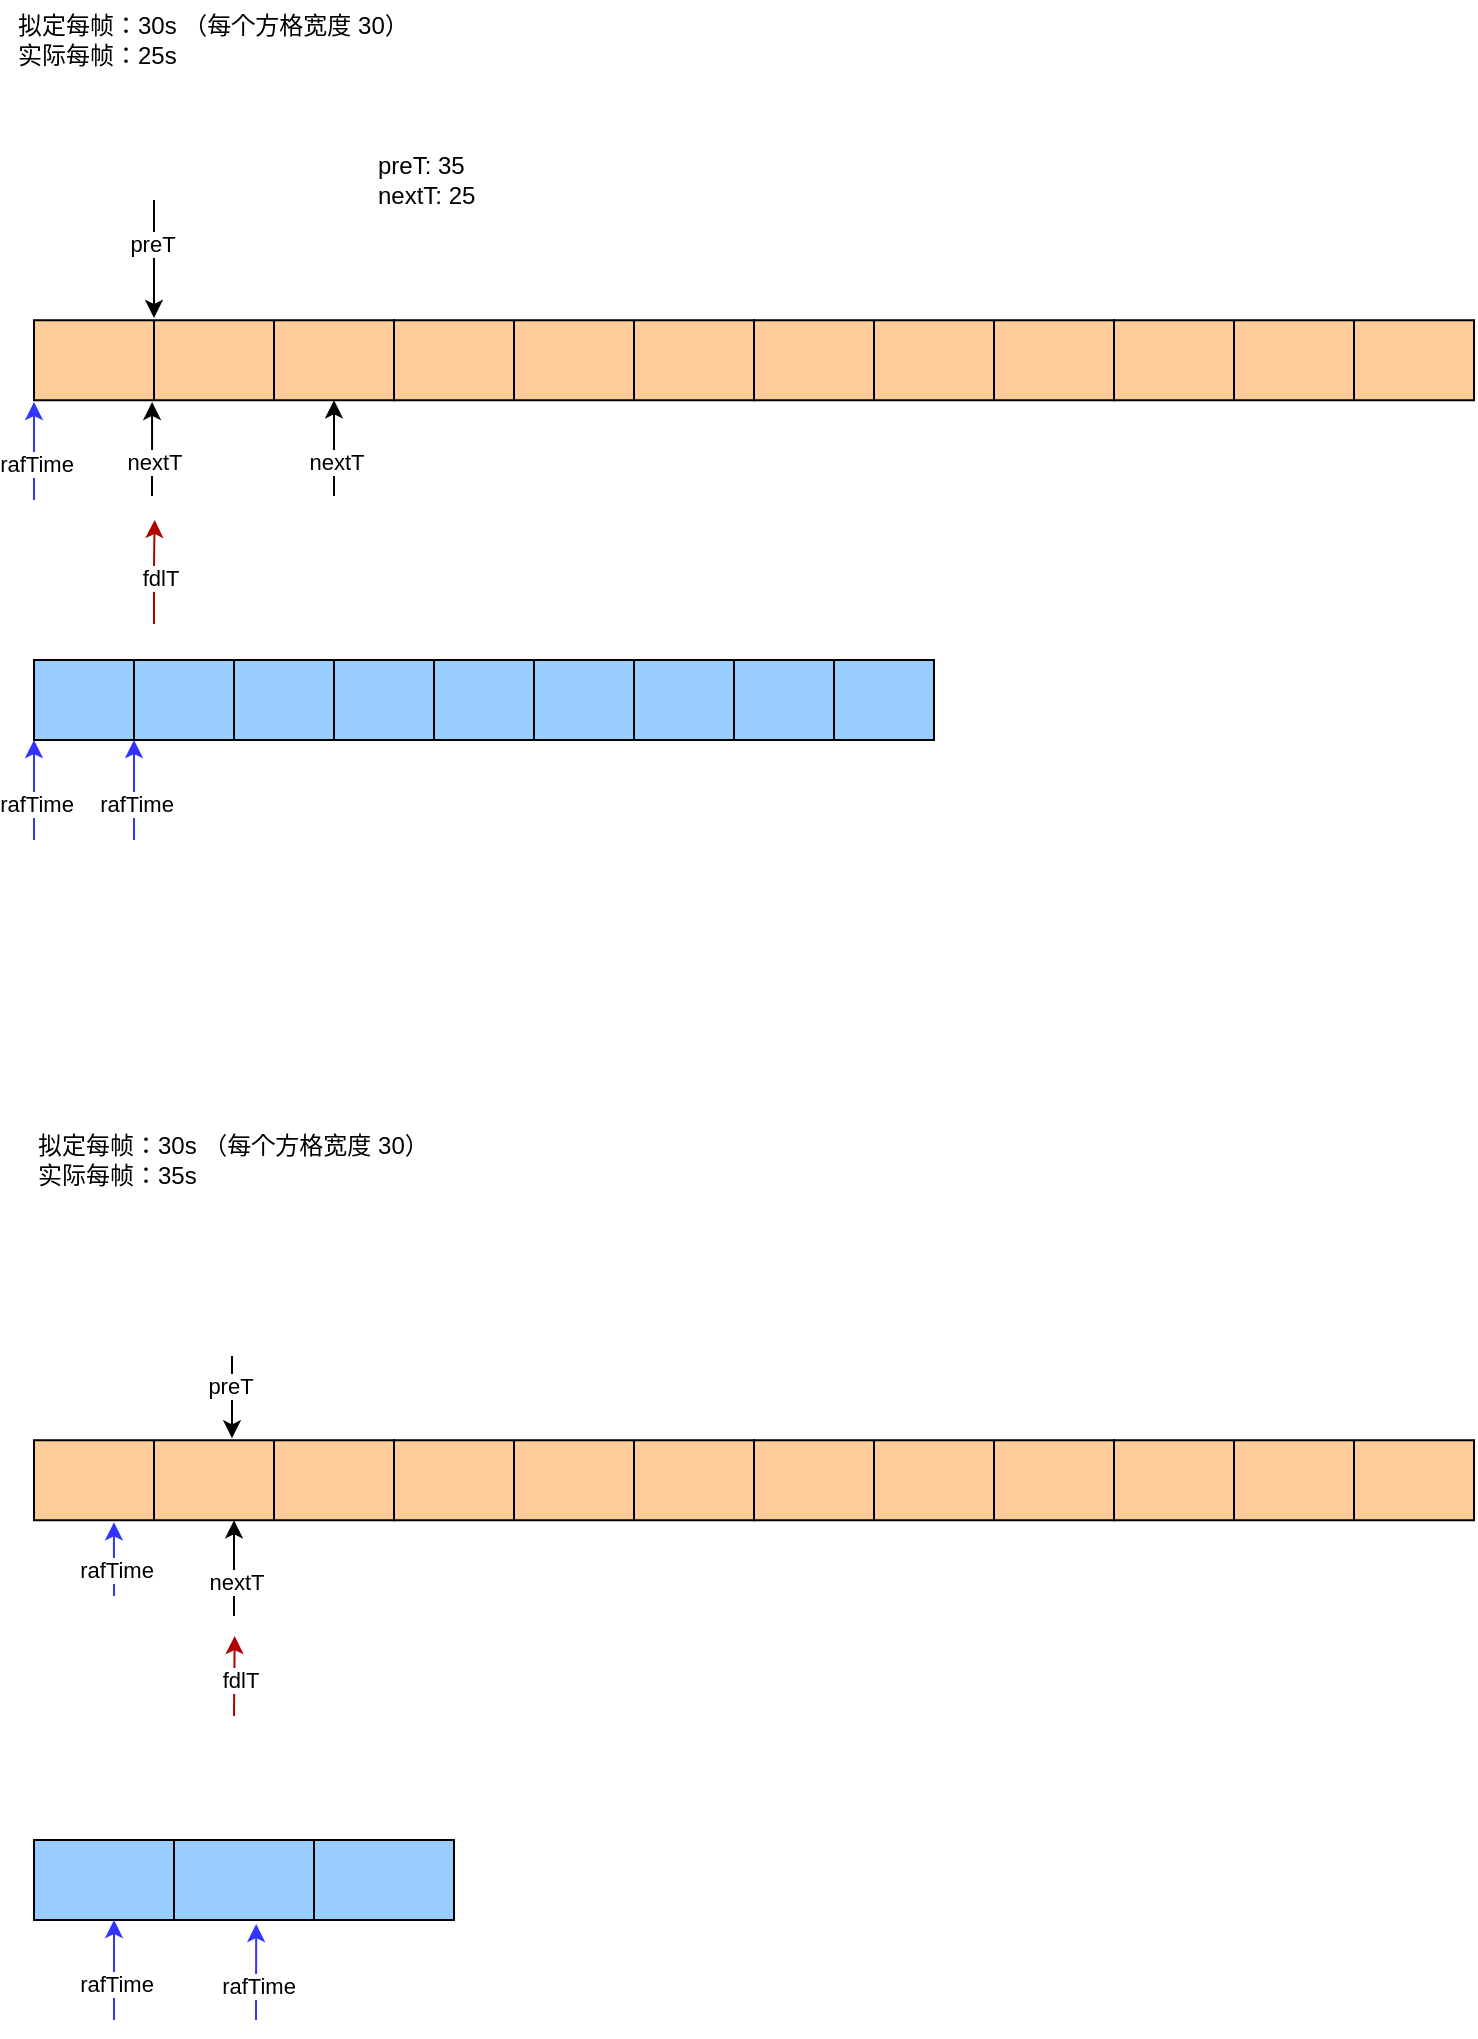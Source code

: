 <mxfile version="14.7.0" type="github">
  <diagram id="XtqSGPoO22MZLJ__J1ce" name="Page-1">
    <mxGraphModel dx="1186" dy="691" grid="1" gridSize="10" guides="1" tooltips="1" connect="1" arrows="1" fold="1" page="1" pageScale="1" pageWidth="827" pageHeight="1169" math="0" shadow="0">
      <root>
        <mxCell id="0" />
        <mxCell id="1" parent="0" />
        <mxCell id="g-BjZ6uiKAOLLgh8AtG2-3" value="" style="shape=table;html=1;whiteSpace=wrap;startSize=0;container=1;collapsible=0;childLayout=tableLayout;fillColor=#99CCFF;" parent="1" vertex="1">
          <mxGeometry x="190" y="370" width="150" height="40" as="geometry" />
        </mxCell>
        <mxCell id="g-BjZ6uiKAOLLgh8AtG2-4" value="" style="shape=partialRectangle;html=1;whiteSpace=wrap;collapsible=0;dropTarget=0;pointerEvents=0;fillColor=none;top=0;left=0;bottom=0;right=0;points=[[0,0.5],[1,0.5]];portConstraint=eastwest;" parent="g-BjZ6uiKAOLLgh8AtG2-3" vertex="1">
          <mxGeometry width="150" height="40" as="geometry" />
        </mxCell>
        <mxCell id="g-BjZ6uiKAOLLgh8AtG2-5" value="" style="shape=partialRectangle;html=1;whiteSpace=wrap;connectable=0;fillColor=none;top=0;left=0;bottom=0;right=0;overflow=hidden;" parent="g-BjZ6uiKAOLLgh8AtG2-4" vertex="1">
          <mxGeometry width="50" height="40" as="geometry" />
        </mxCell>
        <mxCell id="g-BjZ6uiKAOLLgh8AtG2-6" value="" style="shape=partialRectangle;html=1;whiteSpace=wrap;connectable=0;fillColor=none;top=0;left=0;bottom=0;right=0;overflow=hidden;" parent="g-BjZ6uiKAOLLgh8AtG2-4" vertex="1">
          <mxGeometry x="50" width="50" height="40" as="geometry" />
        </mxCell>
        <mxCell id="g-BjZ6uiKAOLLgh8AtG2-7" value="" style="shape=partialRectangle;html=1;whiteSpace=wrap;connectable=0;fillColor=none;top=0;left=0;bottom=0;right=0;overflow=hidden;" parent="g-BjZ6uiKAOLLgh8AtG2-4" vertex="1">
          <mxGeometry x="100" width="50" height="40" as="geometry" />
        </mxCell>
        <mxCell id="g-BjZ6uiKAOLLgh8AtG2-16" value="" style="shape=table;html=1;whiteSpace=wrap;startSize=0;container=1;collapsible=0;childLayout=tableLayout;fillColor=#99CCFF;" parent="1" vertex="1">
          <mxGeometry x="40" y="370" width="150.0" height="40" as="geometry" />
        </mxCell>
        <mxCell id="g-BjZ6uiKAOLLgh8AtG2-17" value="" style="shape=partialRectangle;html=1;whiteSpace=wrap;collapsible=0;dropTarget=0;pointerEvents=0;fillColor=none;top=0;left=0;bottom=0;right=0;points=[[0,0.5],[1,0.5]];portConstraint=eastwest;" parent="g-BjZ6uiKAOLLgh8AtG2-16" vertex="1">
          <mxGeometry width="150.0" height="40" as="geometry" />
        </mxCell>
        <mxCell id="g-BjZ6uiKAOLLgh8AtG2-18" value="" style="shape=partialRectangle;html=1;whiteSpace=wrap;connectable=0;fillColor=none;top=0;left=0;bottom=0;right=0;overflow=hidden;" parent="g-BjZ6uiKAOLLgh8AtG2-17" vertex="1">
          <mxGeometry width="50" height="40" as="geometry" />
        </mxCell>
        <mxCell id="g-BjZ6uiKAOLLgh8AtG2-19" value="" style="shape=partialRectangle;html=1;whiteSpace=wrap;connectable=0;fillColor=none;top=0;left=0;bottom=0;right=0;overflow=hidden;" parent="g-BjZ6uiKAOLLgh8AtG2-17" vertex="1">
          <mxGeometry x="50" width="50" height="40" as="geometry" />
        </mxCell>
        <mxCell id="g-BjZ6uiKAOLLgh8AtG2-20" value="" style="shape=partialRectangle;html=1;whiteSpace=wrap;connectable=0;fillColor=none;top=0;left=0;bottom=0;right=0;overflow=hidden;" parent="g-BjZ6uiKAOLLgh8AtG2-17" vertex="1">
          <mxGeometry x="100" width="50" height="40" as="geometry" />
        </mxCell>
        <mxCell id="g-BjZ6uiKAOLLgh8AtG2-21" value="" style="shape=table;html=1;whiteSpace=wrap;startSize=0;container=1;collapsible=0;childLayout=tableLayout;fillColor=#FFCC99;" parent="1" vertex="1">
          <mxGeometry x="580" y="200.15" width="180" height="40" as="geometry" />
        </mxCell>
        <mxCell id="g-BjZ6uiKAOLLgh8AtG2-22" value="" style="shape=partialRectangle;html=1;whiteSpace=wrap;collapsible=0;dropTarget=0;pointerEvents=0;fillColor=none;top=0;left=0;bottom=0;right=0;points=[[0,0.5],[1,0.5]];portConstraint=eastwest;" parent="g-BjZ6uiKAOLLgh8AtG2-21" vertex="1">
          <mxGeometry width="180" height="40" as="geometry" />
        </mxCell>
        <mxCell id="g-BjZ6uiKAOLLgh8AtG2-23" value="" style="shape=partialRectangle;html=1;whiteSpace=wrap;connectable=0;fillColor=none;top=0;left=0;bottom=0;right=0;overflow=hidden;" parent="g-BjZ6uiKAOLLgh8AtG2-22" vertex="1">
          <mxGeometry width="60" height="40" as="geometry" />
        </mxCell>
        <mxCell id="g-BjZ6uiKAOLLgh8AtG2-24" value="" style="shape=partialRectangle;html=1;whiteSpace=wrap;connectable=0;fillColor=none;top=0;left=0;bottom=0;right=0;overflow=hidden;" parent="g-BjZ6uiKAOLLgh8AtG2-22" vertex="1">
          <mxGeometry x="60" width="60" height="40" as="geometry" />
        </mxCell>
        <mxCell id="g-BjZ6uiKAOLLgh8AtG2-25" value="" style="shape=partialRectangle;html=1;whiteSpace=wrap;connectable=0;fillColor=none;top=0;left=0;bottom=0;right=0;overflow=hidden;" parent="g-BjZ6uiKAOLLgh8AtG2-22" vertex="1">
          <mxGeometry x="120" width="60" height="40" as="geometry" />
        </mxCell>
        <mxCell id="g-BjZ6uiKAOLLgh8AtG2-26" value="" style="shape=table;html=1;whiteSpace=wrap;startSize=0;container=1;collapsible=0;childLayout=tableLayout;fillColor=#FFCC99;" parent="1" vertex="1">
          <mxGeometry x="220" y="200.15" width="180" height="40" as="geometry" />
        </mxCell>
        <mxCell id="g-BjZ6uiKAOLLgh8AtG2-27" value="" style="shape=partialRectangle;html=1;whiteSpace=wrap;collapsible=0;dropTarget=0;pointerEvents=0;fillColor=none;top=0;left=0;bottom=0;right=0;points=[[0,0.5],[1,0.5]];portConstraint=eastwest;" parent="g-BjZ6uiKAOLLgh8AtG2-26" vertex="1">
          <mxGeometry width="180" height="40" as="geometry" />
        </mxCell>
        <mxCell id="g-BjZ6uiKAOLLgh8AtG2-28" value="" style="shape=partialRectangle;html=1;whiteSpace=wrap;connectable=0;fillColor=none;top=0;left=0;bottom=0;right=0;overflow=hidden;" parent="g-BjZ6uiKAOLLgh8AtG2-27" vertex="1">
          <mxGeometry width="60" height="40" as="geometry" />
        </mxCell>
        <mxCell id="g-BjZ6uiKAOLLgh8AtG2-29" value="" style="shape=partialRectangle;html=1;whiteSpace=wrap;connectable=0;fillColor=none;top=0;left=0;bottom=0;right=0;overflow=hidden;" parent="g-BjZ6uiKAOLLgh8AtG2-27" vertex="1">
          <mxGeometry x="60" width="60" height="40" as="geometry" />
        </mxCell>
        <mxCell id="g-BjZ6uiKAOLLgh8AtG2-30" value="" style="shape=partialRectangle;html=1;whiteSpace=wrap;connectable=0;fillColor=none;top=0;left=0;bottom=0;right=0;overflow=hidden;" parent="g-BjZ6uiKAOLLgh8AtG2-27" vertex="1">
          <mxGeometry x="120" width="60" height="40" as="geometry" />
        </mxCell>
        <mxCell id="g-BjZ6uiKAOLLgh8AtG2-31" value="" style="shape=table;html=1;whiteSpace=wrap;startSize=0;container=1;collapsible=0;childLayout=tableLayout;fillColor=#FFCC99;" parent="1" vertex="1">
          <mxGeometry x="40" y="200.15" width="180" height="40" as="geometry" />
        </mxCell>
        <mxCell id="g-BjZ6uiKAOLLgh8AtG2-32" value="" style="shape=partialRectangle;html=1;whiteSpace=wrap;collapsible=0;dropTarget=0;pointerEvents=0;fillColor=none;top=0;left=0;bottom=0;right=0;points=[[0,0.5],[1,0.5]];portConstraint=eastwest;" parent="g-BjZ6uiKAOLLgh8AtG2-31" vertex="1">
          <mxGeometry width="180" height="40" as="geometry" />
        </mxCell>
        <mxCell id="g-BjZ6uiKAOLLgh8AtG2-33" value="" style="shape=partialRectangle;html=1;whiteSpace=wrap;connectable=0;fillColor=none;top=0;left=0;bottom=0;right=0;overflow=hidden;" parent="g-BjZ6uiKAOLLgh8AtG2-32" vertex="1">
          <mxGeometry width="60" height="40" as="geometry" />
        </mxCell>
        <mxCell id="g-BjZ6uiKAOLLgh8AtG2-34" value="" style="shape=partialRectangle;html=1;whiteSpace=wrap;connectable=0;fillColor=none;top=0;left=0;bottom=0;right=0;overflow=hidden;" parent="g-BjZ6uiKAOLLgh8AtG2-32" vertex="1">
          <mxGeometry x="60" width="60" height="40" as="geometry" />
        </mxCell>
        <mxCell id="g-BjZ6uiKAOLLgh8AtG2-35" value="" style="shape=partialRectangle;html=1;whiteSpace=wrap;connectable=0;fillColor=none;top=0;left=0;bottom=0;right=0;overflow=hidden;" parent="g-BjZ6uiKAOLLgh8AtG2-32" vertex="1">
          <mxGeometry x="120" width="60" height="40" as="geometry" />
        </mxCell>
        <mxCell id="g-BjZ6uiKAOLLgh8AtG2-36" value="" style="shape=table;html=1;whiteSpace=wrap;startSize=0;container=1;collapsible=0;childLayout=tableLayout;fillColor=#FFCC99;" parent="1" vertex="1">
          <mxGeometry x="400" y="200.15" width="180" height="40" as="geometry" />
        </mxCell>
        <mxCell id="g-BjZ6uiKAOLLgh8AtG2-37" value="" style="shape=partialRectangle;html=1;whiteSpace=wrap;collapsible=0;dropTarget=0;pointerEvents=0;fillColor=none;top=0;left=0;bottom=0;right=0;points=[[0,0.5],[1,0.5]];portConstraint=eastwest;" parent="g-BjZ6uiKAOLLgh8AtG2-36" vertex="1">
          <mxGeometry width="180" height="40" as="geometry" />
        </mxCell>
        <mxCell id="g-BjZ6uiKAOLLgh8AtG2-38" value="" style="shape=partialRectangle;html=1;whiteSpace=wrap;connectable=0;fillColor=none;top=0;left=0;bottom=0;right=0;overflow=hidden;" parent="g-BjZ6uiKAOLLgh8AtG2-37" vertex="1">
          <mxGeometry width="60" height="40" as="geometry" />
        </mxCell>
        <mxCell id="g-BjZ6uiKAOLLgh8AtG2-39" value="" style="shape=partialRectangle;html=1;whiteSpace=wrap;connectable=0;fillColor=none;top=0;left=0;bottom=0;right=0;overflow=hidden;" parent="g-BjZ6uiKAOLLgh8AtG2-37" vertex="1">
          <mxGeometry x="60" width="60" height="40" as="geometry" />
        </mxCell>
        <mxCell id="g-BjZ6uiKAOLLgh8AtG2-40" value="" style="shape=partialRectangle;html=1;whiteSpace=wrap;connectable=0;fillColor=none;top=0;left=0;bottom=0;right=0;overflow=hidden;" parent="g-BjZ6uiKAOLLgh8AtG2-37" vertex="1">
          <mxGeometry x="120" width="60" height="40" as="geometry" />
        </mxCell>
        <mxCell id="g-BjZ6uiKAOLLgh8AtG2-41" value="" style="shape=table;html=1;whiteSpace=wrap;startSize=0;container=1;collapsible=0;childLayout=tableLayout;fillColor=#99CCFF;" parent="1" vertex="1">
          <mxGeometry x="340" y="370" width="150" height="40" as="geometry" />
        </mxCell>
        <mxCell id="g-BjZ6uiKAOLLgh8AtG2-42" value="" style="shape=partialRectangle;html=1;whiteSpace=wrap;collapsible=0;dropTarget=0;pointerEvents=0;fillColor=none;top=0;left=0;bottom=0;right=0;points=[[0,0.5],[1,0.5]];portConstraint=eastwest;" parent="g-BjZ6uiKAOLLgh8AtG2-41" vertex="1">
          <mxGeometry width="150" height="40" as="geometry" />
        </mxCell>
        <mxCell id="g-BjZ6uiKAOLLgh8AtG2-43" value="" style="shape=partialRectangle;html=1;whiteSpace=wrap;connectable=0;fillColor=none;top=0;left=0;bottom=0;right=0;overflow=hidden;" parent="g-BjZ6uiKAOLLgh8AtG2-42" vertex="1">
          <mxGeometry width="50" height="40" as="geometry" />
        </mxCell>
        <mxCell id="g-BjZ6uiKAOLLgh8AtG2-44" value="" style="shape=partialRectangle;html=1;whiteSpace=wrap;connectable=0;fillColor=none;top=0;left=0;bottom=0;right=0;overflow=hidden;" parent="g-BjZ6uiKAOLLgh8AtG2-42" vertex="1">
          <mxGeometry x="50" width="50" height="40" as="geometry" />
        </mxCell>
        <mxCell id="g-BjZ6uiKAOLLgh8AtG2-45" value="" style="shape=partialRectangle;html=1;whiteSpace=wrap;connectable=0;fillColor=none;top=0;left=0;bottom=0;right=0;overflow=hidden;" parent="g-BjZ6uiKAOLLgh8AtG2-42" vertex="1">
          <mxGeometry x="100" width="50" height="40" as="geometry" />
        </mxCell>
        <mxCell id="g-BjZ6uiKAOLLgh8AtG2-51" value="" style="endArrow=classic;html=1;fillColor=#f8cecc;strokeColor=#3333FF;" parent="1" edge="1">
          <mxGeometry width="50" height="50" relative="1" as="geometry">
            <mxPoint x="40" y="290" as="sourcePoint" />
            <mxPoint x="40" y="241" as="targetPoint" />
          </mxGeometry>
        </mxCell>
        <mxCell id="g-BjZ6uiKAOLLgh8AtG2-53" value="rafTime" style="edgeLabel;html=1;align=center;verticalAlign=middle;resizable=0;points=[];" parent="g-BjZ6uiKAOLLgh8AtG2-51" vertex="1" connectable="0">
          <mxGeometry x="-0.265" y="-1" relative="1" as="geometry">
            <mxPoint as="offset" />
          </mxGeometry>
        </mxCell>
        <mxCell id="g-BjZ6uiKAOLLgh8AtG2-52" value="拟定每帧：30s （每个方格宽度 30）&lt;br&gt;实际每帧：25s" style="text;html=1;strokeColor=none;fillColor=none;align=left;verticalAlign=middle;whiteSpace=wrap;rounded=0;" parent="1" vertex="1">
          <mxGeometry x="30" y="40" width="310" height="40" as="geometry" />
        </mxCell>
        <mxCell id="g-BjZ6uiKAOLLgh8AtG2-54" value="" style="endArrow=classic;html=1;entryX=0.328;entryY=1.021;entryDx=0;entryDy=0;entryPerimeter=0;" parent="1" edge="1" target="g-BjZ6uiKAOLLgh8AtG2-32">
          <mxGeometry width="50" height="50" relative="1" as="geometry">
            <mxPoint x="99" y="288" as="sourcePoint" />
            <mxPoint x="100" y="250" as="targetPoint" />
          </mxGeometry>
        </mxCell>
        <mxCell id="g-BjZ6uiKAOLLgh8AtG2-55" value="nextT" style="edgeLabel;html=1;align=center;verticalAlign=middle;resizable=0;points=[];" parent="g-BjZ6uiKAOLLgh8AtG2-54" vertex="1" connectable="0">
          <mxGeometry x="-0.265" y="-1" relative="1" as="geometry">
            <mxPoint as="offset" />
          </mxGeometry>
        </mxCell>
        <mxCell id="g-BjZ6uiKAOLLgh8AtG2-56" value="" style="endArrow=classic;html=1;" parent="1" edge="1">
          <mxGeometry width="50" height="50" relative="1" as="geometry">
            <mxPoint x="100" y="140" as="sourcePoint" />
            <mxPoint x="100" y="199" as="targetPoint" />
          </mxGeometry>
        </mxCell>
        <mxCell id="g-BjZ6uiKAOLLgh8AtG2-57" value="preT" style="edgeLabel;html=1;align=center;verticalAlign=middle;resizable=0;points=[];" parent="g-BjZ6uiKAOLLgh8AtG2-56" vertex="1" connectable="0">
          <mxGeometry x="-0.265" y="-1" relative="1" as="geometry">
            <mxPoint as="offset" />
          </mxGeometry>
        </mxCell>
        <mxCell id="g-BjZ6uiKAOLLgh8AtG2-60" value="" style="endArrow=classic;html=1;entryX=0.222;entryY=1.025;entryDx=0;entryDy=0;entryPerimeter=0;fillColor=#f8cecc;strokeColor=#3333FF;" parent="1" edge="1">
          <mxGeometry width="50" height="50" relative="1" as="geometry">
            <mxPoint x="40" y="460" as="sourcePoint" />
            <mxPoint x="40.0" y="410" as="targetPoint" />
          </mxGeometry>
        </mxCell>
        <mxCell id="g-BjZ6uiKAOLLgh8AtG2-61" value="rafTime" style="edgeLabel;html=1;align=center;verticalAlign=middle;resizable=0;points=[];" parent="g-BjZ6uiKAOLLgh8AtG2-60" vertex="1" connectable="0">
          <mxGeometry x="-0.265" y="-1" relative="1" as="geometry">
            <mxPoint as="offset" />
          </mxGeometry>
        </mxCell>
        <mxCell id="g-BjZ6uiKAOLLgh8AtG2-64" value="preT: 35&lt;br&gt;nextT: 25" style="text;html=1;strokeColor=none;fillColor=none;align=left;verticalAlign=middle;whiteSpace=wrap;rounded=0;" parent="1" vertex="1">
          <mxGeometry x="210" y="110" width="310" height="40" as="geometry" />
        </mxCell>
        <mxCell id="g-BjZ6uiKAOLLgh8AtG2-77" value="" style="endArrow=classic;html=1;fillColor=#e51400;strokeColor=#B20000;" parent="1" edge="1">
          <mxGeometry width="50" height="50" relative="1" as="geometry">
            <mxPoint x="100" y="352" as="sourcePoint" />
            <mxPoint x="100.34" y="300" as="targetPoint" />
            <Array as="points">
              <mxPoint x="100" y="322" />
            </Array>
          </mxGeometry>
        </mxCell>
        <mxCell id="g-BjZ6uiKAOLLgh8AtG2-79" value="fdlT" style="edgeLabel;html=1;align=center;verticalAlign=middle;resizable=0;points=[];" parent="g-BjZ6uiKAOLLgh8AtG2-77" vertex="1" connectable="0">
          <mxGeometry x="-0.099" y="-3" relative="1" as="geometry">
            <mxPoint as="offset" />
          </mxGeometry>
        </mxCell>
        <mxCell id="g-BjZ6uiKAOLLgh8AtG2-80" value="" style="endArrow=classic;html=1;entryX=0.222;entryY=1.025;entryDx=0;entryDy=0;entryPerimeter=0;fillColor=#f8cecc;strokeColor=#3333FF;" parent="1" edge="1">
          <mxGeometry width="50" height="50" relative="1" as="geometry">
            <mxPoint x="90.0" y="460.0" as="sourcePoint" />
            <mxPoint x="90.0" y="410.0" as="targetPoint" />
          </mxGeometry>
        </mxCell>
        <mxCell id="g-BjZ6uiKAOLLgh8AtG2-81" value="rafTime" style="edgeLabel;html=1;align=center;verticalAlign=middle;resizable=0;points=[];" parent="g-BjZ6uiKAOLLgh8AtG2-80" vertex="1" connectable="0">
          <mxGeometry x="-0.265" y="-1" relative="1" as="geometry">
            <mxPoint as="offset" />
          </mxGeometry>
        </mxCell>
        <mxCell id="nYA113lYnd1zeGs2nNv6-1" value="" style="shape=table;html=1;whiteSpace=wrap;startSize=0;container=1;collapsible=0;childLayout=tableLayout;fillColor=#FFCC99;" vertex="1" parent="1">
          <mxGeometry x="580" y="760.15" width="180" height="40" as="geometry" />
        </mxCell>
        <mxCell id="nYA113lYnd1zeGs2nNv6-2" value="" style="shape=partialRectangle;html=1;whiteSpace=wrap;collapsible=0;dropTarget=0;pointerEvents=0;fillColor=none;top=0;left=0;bottom=0;right=0;points=[[0,0.5],[1,0.5]];portConstraint=eastwest;" vertex="1" parent="nYA113lYnd1zeGs2nNv6-1">
          <mxGeometry width="180" height="40" as="geometry" />
        </mxCell>
        <mxCell id="nYA113lYnd1zeGs2nNv6-3" value="" style="shape=partialRectangle;html=1;whiteSpace=wrap;connectable=0;fillColor=none;top=0;left=0;bottom=0;right=0;overflow=hidden;" vertex="1" parent="nYA113lYnd1zeGs2nNv6-2">
          <mxGeometry width="60" height="40" as="geometry" />
        </mxCell>
        <mxCell id="nYA113lYnd1zeGs2nNv6-4" value="" style="shape=partialRectangle;html=1;whiteSpace=wrap;connectable=0;fillColor=none;top=0;left=0;bottom=0;right=0;overflow=hidden;" vertex="1" parent="nYA113lYnd1zeGs2nNv6-2">
          <mxGeometry x="60" width="60" height="40" as="geometry" />
        </mxCell>
        <mxCell id="nYA113lYnd1zeGs2nNv6-5" value="" style="shape=partialRectangle;html=1;whiteSpace=wrap;connectable=0;fillColor=none;top=0;left=0;bottom=0;right=0;overflow=hidden;" vertex="1" parent="nYA113lYnd1zeGs2nNv6-2">
          <mxGeometry x="120" width="60" height="40" as="geometry" />
        </mxCell>
        <mxCell id="nYA113lYnd1zeGs2nNv6-6" value="" style="shape=table;html=1;whiteSpace=wrap;startSize=0;container=1;collapsible=0;childLayout=tableLayout;fillColor=#FFCC99;" vertex="1" parent="1">
          <mxGeometry x="220" y="760.15" width="180" height="40" as="geometry" />
        </mxCell>
        <mxCell id="nYA113lYnd1zeGs2nNv6-7" value="" style="shape=partialRectangle;html=1;whiteSpace=wrap;collapsible=0;dropTarget=0;pointerEvents=0;fillColor=none;top=0;left=0;bottom=0;right=0;points=[[0,0.5],[1,0.5]];portConstraint=eastwest;" vertex="1" parent="nYA113lYnd1zeGs2nNv6-6">
          <mxGeometry width="180" height="40" as="geometry" />
        </mxCell>
        <mxCell id="nYA113lYnd1zeGs2nNv6-8" value="" style="shape=partialRectangle;html=1;whiteSpace=wrap;connectable=0;fillColor=none;top=0;left=0;bottom=0;right=0;overflow=hidden;" vertex="1" parent="nYA113lYnd1zeGs2nNv6-7">
          <mxGeometry width="60" height="40" as="geometry" />
        </mxCell>
        <mxCell id="nYA113lYnd1zeGs2nNv6-9" value="" style="shape=partialRectangle;html=1;whiteSpace=wrap;connectable=0;fillColor=none;top=0;left=0;bottom=0;right=0;overflow=hidden;" vertex="1" parent="nYA113lYnd1zeGs2nNv6-7">
          <mxGeometry x="60" width="60" height="40" as="geometry" />
        </mxCell>
        <mxCell id="nYA113lYnd1zeGs2nNv6-10" value="" style="shape=partialRectangle;html=1;whiteSpace=wrap;connectable=0;fillColor=none;top=0;left=0;bottom=0;right=0;overflow=hidden;" vertex="1" parent="nYA113lYnd1zeGs2nNv6-7">
          <mxGeometry x="120" width="60" height="40" as="geometry" />
        </mxCell>
        <mxCell id="nYA113lYnd1zeGs2nNv6-11" value="" style="shape=table;html=1;whiteSpace=wrap;startSize=0;container=1;collapsible=0;childLayout=tableLayout;fillColor=#FFCC99;" vertex="1" parent="1">
          <mxGeometry x="40" y="760.15" width="180" height="40" as="geometry" />
        </mxCell>
        <mxCell id="nYA113lYnd1zeGs2nNv6-12" value="" style="shape=partialRectangle;html=1;whiteSpace=wrap;collapsible=0;dropTarget=0;pointerEvents=0;fillColor=none;top=0;left=0;bottom=0;right=0;points=[[0,0.5],[1,0.5]];portConstraint=eastwest;" vertex="1" parent="nYA113lYnd1zeGs2nNv6-11">
          <mxGeometry width="180" height="40" as="geometry" />
        </mxCell>
        <mxCell id="nYA113lYnd1zeGs2nNv6-13" value="" style="shape=partialRectangle;html=1;whiteSpace=wrap;connectable=0;fillColor=none;top=0;left=0;bottom=0;right=0;overflow=hidden;" vertex="1" parent="nYA113lYnd1zeGs2nNv6-12">
          <mxGeometry width="60" height="40" as="geometry" />
        </mxCell>
        <mxCell id="nYA113lYnd1zeGs2nNv6-14" value="" style="shape=partialRectangle;html=1;whiteSpace=wrap;connectable=0;fillColor=none;top=0;left=0;bottom=0;right=0;overflow=hidden;" vertex="1" parent="nYA113lYnd1zeGs2nNv6-12">
          <mxGeometry x="60" width="60" height="40" as="geometry" />
        </mxCell>
        <mxCell id="nYA113lYnd1zeGs2nNv6-15" value="" style="shape=partialRectangle;html=1;whiteSpace=wrap;connectable=0;fillColor=none;top=0;left=0;bottom=0;right=0;overflow=hidden;" vertex="1" parent="nYA113lYnd1zeGs2nNv6-12">
          <mxGeometry x="120" width="60" height="40" as="geometry" />
        </mxCell>
        <mxCell id="nYA113lYnd1zeGs2nNv6-16" value="" style="shape=table;html=1;whiteSpace=wrap;startSize=0;container=1;collapsible=0;childLayout=tableLayout;fillColor=#FFCC99;" vertex="1" parent="1">
          <mxGeometry x="400" y="760.15" width="180" height="40" as="geometry" />
        </mxCell>
        <mxCell id="nYA113lYnd1zeGs2nNv6-17" value="" style="shape=partialRectangle;html=1;whiteSpace=wrap;collapsible=0;dropTarget=0;pointerEvents=0;fillColor=none;top=0;left=0;bottom=0;right=0;points=[[0,0.5],[1,0.5]];portConstraint=eastwest;" vertex="1" parent="nYA113lYnd1zeGs2nNv6-16">
          <mxGeometry width="180" height="40" as="geometry" />
        </mxCell>
        <mxCell id="nYA113lYnd1zeGs2nNv6-18" value="" style="shape=partialRectangle;html=1;whiteSpace=wrap;connectable=0;fillColor=none;top=0;left=0;bottom=0;right=0;overflow=hidden;" vertex="1" parent="nYA113lYnd1zeGs2nNv6-17">
          <mxGeometry width="60" height="40" as="geometry" />
        </mxCell>
        <mxCell id="nYA113lYnd1zeGs2nNv6-19" value="" style="shape=partialRectangle;html=1;whiteSpace=wrap;connectable=0;fillColor=none;top=0;left=0;bottom=0;right=0;overflow=hidden;" vertex="1" parent="nYA113lYnd1zeGs2nNv6-17">
          <mxGeometry x="60" width="60" height="40" as="geometry" />
        </mxCell>
        <mxCell id="nYA113lYnd1zeGs2nNv6-20" value="" style="shape=partialRectangle;html=1;whiteSpace=wrap;connectable=0;fillColor=none;top=0;left=0;bottom=0;right=0;overflow=hidden;" vertex="1" parent="nYA113lYnd1zeGs2nNv6-17">
          <mxGeometry x="120" width="60" height="40" as="geometry" />
        </mxCell>
        <mxCell id="nYA113lYnd1zeGs2nNv6-21" value="" style="endArrow=classic;html=1;entryX=0.222;entryY=1.025;entryDx=0;entryDy=0;entryPerimeter=0;fillColor=#f8cecc;strokeColor=#3333FF;" edge="1" parent="1" target="nYA113lYnd1zeGs2nNv6-12">
          <mxGeometry width="50" height="50" relative="1" as="geometry">
            <mxPoint x="80" y="838" as="sourcePoint" />
            <mxPoint x="90" y="810.15" as="targetPoint" />
          </mxGeometry>
        </mxCell>
        <mxCell id="nYA113lYnd1zeGs2nNv6-22" value="rafTime" style="edgeLabel;html=1;align=center;verticalAlign=middle;resizable=0;points=[];" vertex="1" connectable="0" parent="nYA113lYnd1zeGs2nNv6-21">
          <mxGeometry x="-0.265" y="-1" relative="1" as="geometry">
            <mxPoint as="offset" />
          </mxGeometry>
        </mxCell>
        <mxCell id="nYA113lYnd1zeGs2nNv6-23" value="" style="endArrow=classic;html=1;entryX=0.222;entryY=1.025;entryDx=0;entryDy=0;entryPerimeter=0;" edge="1" parent="1">
          <mxGeometry width="50" height="50" relative="1" as="geometry">
            <mxPoint x="140" y="848" as="sourcePoint" />
            <mxPoint x="140" y="800.15" as="targetPoint" />
          </mxGeometry>
        </mxCell>
        <mxCell id="nYA113lYnd1zeGs2nNv6-24" value="nextT" style="edgeLabel;html=1;align=center;verticalAlign=middle;resizable=0;points=[];" vertex="1" connectable="0" parent="nYA113lYnd1zeGs2nNv6-23">
          <mxGeometry x="-0.265" y="-1" relative="1" as="geometry">
            <mxPoint as="offset" />
          </mxGeometry>
        </mxCell>
        <mxCell id="nYA113lYnd1zeGs2nNv6-25" value="" style="endArrow=classic;html=1;entryX=0.55;entryY=-0.025;entryDx=0;entryDy=0;entryPerimeter=0;" edge="1" parent="1" target="nYA113lYnd1zeGs2nNv6-12">
          <mxGeometry width="50" height="50" relative="1" as="geometry">
            <mxPoint x="139" y="718" as="sourcePoint" />
            <mxPoint x="180" y="638" as="targetPoint" />
          </mxGeometry>
        </mxCell>
        <mxCell id="nYA113lYnd1zeGs2nNv6-26" value="preT" style="edgeLabel;html=1;align=center;verticalAlign=middle;resizable=0;points=[];" vertex="1" connectable="0" parent="nYA113lYnd1zeGs2nNv6-25">
          <mxGeometry x="-0.265" y="-1" relative="1" as="geometry">
            <mxPoint as="offset" />
          </mxGeometry>
        </mxCell>
        <mxCell id="nYA113lYnd1zeGs2nNv6-27" value="" style="endArrow=classic;html=1;fillColor=#e51400;strokeColor=#B20000;" edge="1" parent="1">
          <mxGeometry width="50" height="50" relative="1" as="geometry">
            <mxPoint x="140" y="898" as="sourcePoint" />
            <mxPoint x="140.34" y="858" as="targetPoint" />
          </mxGeometry>
        </mxCell>
        <mxCell id="nYA113lYnd1zeGs2nNv6-28" value="fdlT" style="edgeLabel;html=1;align=center;verticalAlign=middle;resizable=0;points=[];" vertex="1" connectable="0" parent="nYA113lYnd1zeGs2nNv6-27">
          <mxGeometry x="-0.099" y="-3" relative="1" as="geometry">
            <mxPoint as="offset" />
          </mxGeometry>
        </mxCell>
        <mxCell id="nYA113lYnd1zeGs2nNv6-34" value="" style="shape=table;html=1;whiteSpace=wrap;startSize=0;container=1;collapsible=0;childLayout=tableLayout;fillColor=#99CCFF;" vertex="1" parent="1">
          <mxGeometry x="40" y="960" width="210" height="40" as="geometry" />
        </mxCell>
        <mxCell id="nYA113lYnd1zeGs2nNv6-35" value="" style="shape=partialRectangle;html=1;whiteSpace=wrap;collapsible=0;dropTarget=0;pointerEvents=0;fillColor=none;top=0;left=0;bottom=0;right=0;points=[[0,0.5],[1,0.5]];portConstraint=eastwest;" vertex="1" parent="nYA113lYnd1zeGs2nNv6-34">
          <mxGeometry width="210" height="40" as="geometry" />
        </mxCell>
        <mxCell id="nYA113lYnd1zeGs2nNv6-36" value="" style="shape=partialRectangle;html=1;whiteSpace=wrap;connectable=0;fillColor=none;top=0;left=0;bottom=0;right=0;overflow=hidden;" vertex="1" parent="nYA113lYnd1zeGs2nNv6-35">
          <mxGeometry width="70" height="40" as="geometry" />
        </mxCell>
        <mxCell id="nYA113lYnd1zeGs2nNv6-37" value="" style="shape=partialRectangle;html=1;whiteSpace=wrap;connectable=0;fillColor=none;top=0;left=0;bottom=0;right=0;overflow=hidden;" vertex="1" parent="nYA113lYnd1zeGs2nNv6-35">
          <mxGeometry x="70" width="70" height="40" as="geometry" />
        </mxCell>
        <mxCell id="nYA113lYnd1zeGs2nNv6-38" value="" style="shape=partialRectangle;html=1;whiteSpace=wrap;connectable=0;fillColor=none;top=0;left=0;bottom=0;right=0;overflow=hidden;" vertex="1" parent="nYA113lYnd1zeGs2nNv6-35">
          <mxGeometry x="140" width="70" height="40" as="geometry" />
        </mxCell>
        <mxCell id="nYA113lYnd1zeGs2nNv6-44" value="" style="endArrow=classic;html=1;entryX=0.222;entryY=1.025;entryDx=0;entryDy=0;entryPerimeter=0;fillColor=#f8cecc;strokeColor=#3333FF;" edge="1" parent="1">
          <mxGeometry width="50" height="50" relative="1" as="geometry">
            <mxPoint x="80" y="1050" as="sourcePoint" />
            <mxPoint x="80" y="1000" as="targetPoint" />
          </mxGeometry>
        </mxCell>
        <mxCell id="nYA113lYnd1zeGs2nNv6-45" value="rafTime" style="edgeLabel;html=1;align=center;verticalAlign=middle;resizable=0;points=[];" vertex="1" connectable="0" parent="nYA113lYnd1zeGs2nNv6-44">
          <mxGeometry x="-0.265" y="-1" relative="1" as="geometry">
            <mxPoint as="offset" />
          </mxGeometry>
        </mxCell>
        <mxCell id="nYA113lYnd1zeGs2nNv6-46" value="" style="endArrow=classic;html=1;entryX=0.529;entryY=1.05;entryDx=0;entryDy=0;entryPerimeter=0;fillColor=#f8cecc;strokeColor=#3333FF;" edge="1" parent="1" target="nYA113lYnd1zeGs2nNv6-35">
          <mxGeometry width="50" height="50" relative="1" as="geometry">
            <mxPoint x="151" y="1050" as="sourcePoint" />
            <mxPoint x="129.66" y="1000" as="targetPoint" />
          </mxGeometry>
        </mxCell>
        <mxCell id="nYA113lYnd1zeGs2nNv6-47" value="rafTime" style="edgeLabel;html=1;align=center;verticalAlign=middle;resizable=0;points=[];" vertex="1" connectable="0" parent="nYA113lYnd1zeGs2nNv6-46">
          <mxGeometry x="-0.265" y="-1" relative="1" as="geometry">
            <mxPoint as="offset" />
          </mxGeometry>
        </mxCell>
        <mxCell id="nYA113lYnd1zeGs2nNv6-48" value="拟定每帧：30s （每个方格宽度 30）&lt;br&gt;实际每帧：35s" style="text;html=1;strokeColor=none;fillColor=none;align=left;verticalAlign=middle;whiteSpace=wrap;rounded=0;" vertex="1" parent="1">
          <mxGeometry x="40" y="600" width="310" height="40" as="geometry" />
        </mxCell>
        <mxCell id="nYA113lYnd1zeGs2nNv6-49" value="" style="endArrow=classic;html=1;entryX=0.222;entryY=1.025;entryDx=0;entryDy=0;entryPerimeter=0;" edge="1" parent="1">
          <mxGeometry width="50" height="50" relative="1" as="geometry">
            <mxPoint x="190" y="288" as="sourcePoint" />
            <mxPoint x="190" y="240.15" as="targetPoint" />
          </mxGeometry>
        </mxCell>
        <mxCell id="nYA113lYnd1zeGs2nNv6-50" value="nextT" style="edgeLabel;html=1;align=center;verticalAlign=middle;resizable=0;points=[];" vertex="1" connectable="0" parent="nYA113lYnd1zeGs2nNv6-49">
          <mxGeometry x="-0.265" y="-1" relative="1" as="geometry">
            <mxPoint as="offset" />
          </mxGeometry>
        </mxCell>
      </root>
    </mxGraphModel>
  </diagram>
</mxfile>
